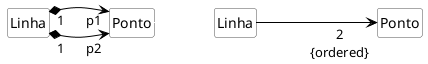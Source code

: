 @startuml mod07ima17
hide circle
hide methods
hide empty members

skinparam class {
    BackgroundColor White
    ArrowColor Black
    BorderColor #505050
}

class "Linha" as li
class "Ponto" as po
class "Linha" as ln
class "Ponto" as pn
left to right direction
li "1"*-->"p2" po
li "1"*-->"p1" po
po -[#White]- ln
ln --->"2\n{ordered}" pn
@enduml